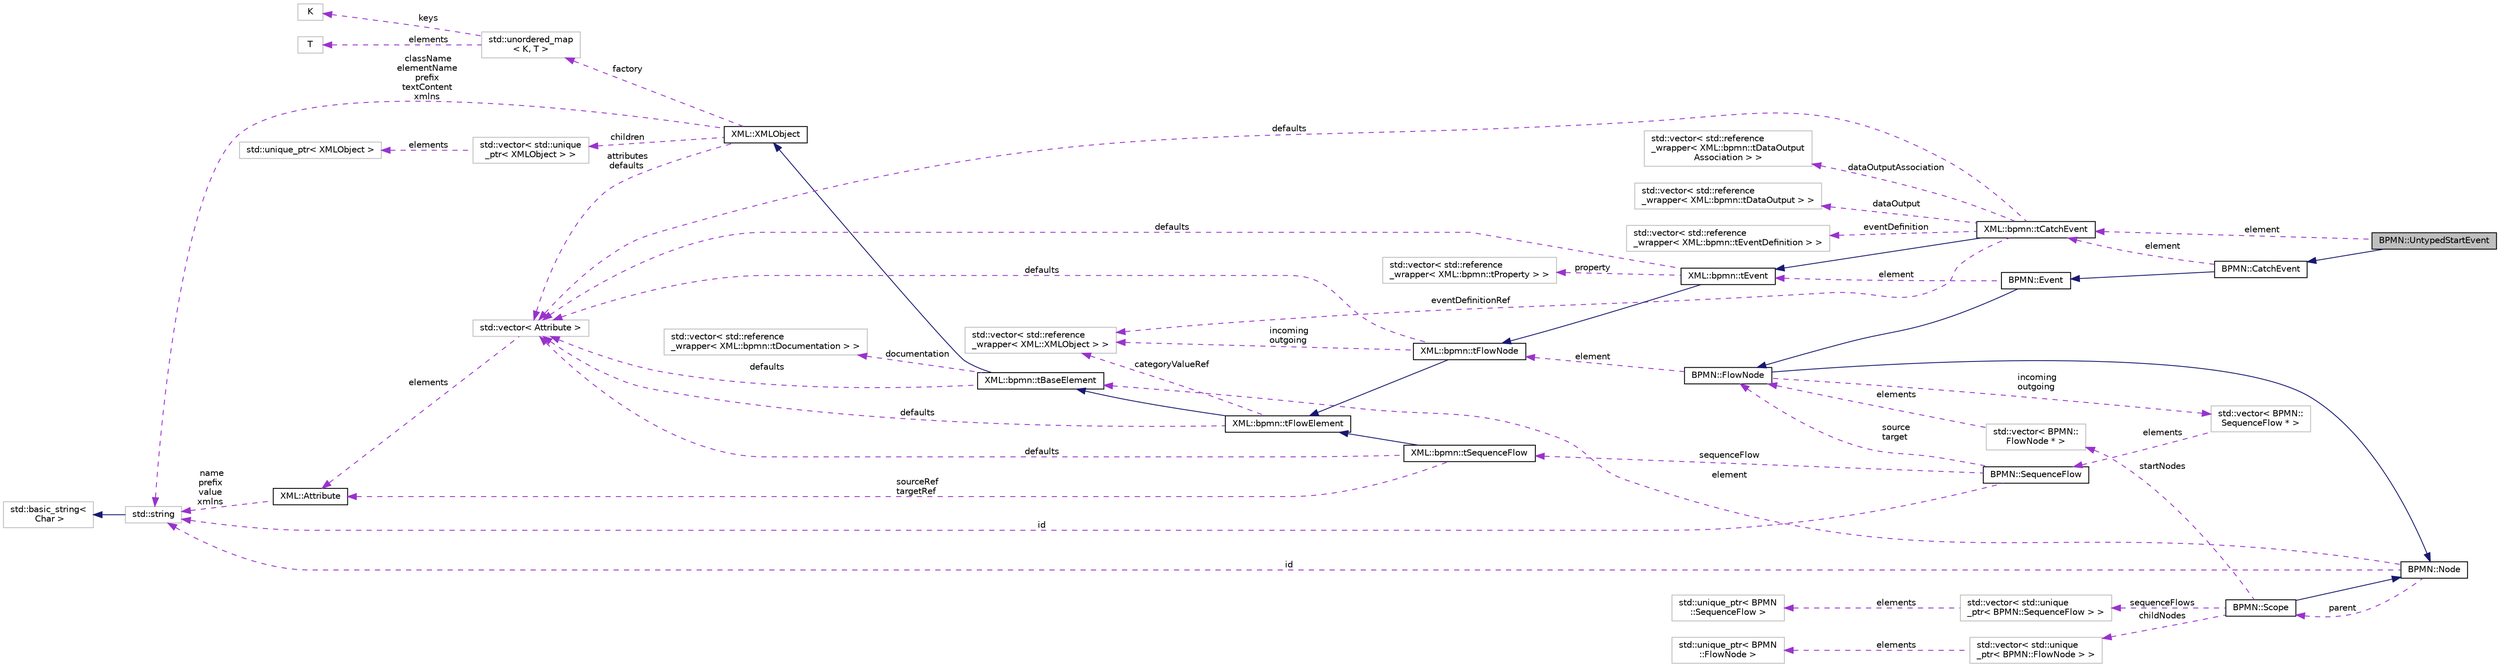 digraph "BPMN::UntypedStartEvent"
{
 // LATEX_PDF_SIZE
  edge [fontname="Helvetica",fontsize="10",labelfontname="Helvetica",labelfontsize="10"];
  node [fontname="Helvetica",fontsize="10",shape=record];
  rankdir="LR";
  Node1 [label="BPMN::UntypedStartEvent",height=0.2,width=0.4,color="black", fillcolor="grey75", style="filled", fontcolor="black",tooltip=" "];
  Node2 -> Node1 [dir="back",color="midnightblue",fontsize="10",style="solid",fontname="Helvetica"];
  Node2 [label="BPMN::CatchEvent",height=0.2,width=0.4,color="black", fillcolor="white", style="filled",URL="$classBPMN_1_1CatchEvent.html",tooltip=" "];
  Node3 -> Node2 [dir="back",color="midnightblue",fontsize="10",style="solid",fontname="Helvetica"];
  Node3 [label="BPMN::Event",height=0.2,width=0.4,color="black", fillcolor="white", style="filled",URL="$classBPMN_1_1Event.html",tooltip=" "];
  Node4 -> Node3 [dir="back",color="midnightblue",fontsize="10",style="solid",fontname="Helvetica"];
  Node4 [label="BPMN::FlowNode",height=0.2,width=0.4,color="black", fillcolor="white", style="filled",URL="$classBPMN_1_1FlowNode.html",tooltip=" "];
  Node5 -> Node4 [dir="back",color="midnightblue",fontsize="10",style="solid",fontname="Helvetica"];
  Node5 [label="BPMN::Node",height=0.2,width=0.4,color="black", fillcolor="white", style="filled",URL="$classBPMN_1_1Node.html",tooltip="Represents a node in a BPMN process."];
  Node6 -> Node5 [dir="back",color="darkorchid3",fontsize="10",style="dashed",label=" element" ,fontname="Helvetica"];
  Node6 [label="XML::bpmn::tBaseElement",height=0.2,width=0.4,color="black", fillcolor="white", style="filled",URL="$classXML_1_1bpmn_1_1tBaseElement.html",tooltip=" "];
  Node7 -> Node6 [dir="back",color="midnightblue",fontsize="10",style="solid",fontname="Helvetica"];
  Node7 [label="XML::XMLObject",height=0.2,width=0.4,color="black", fillcolor="white", style="filled",URL="$classXML_1_1XMLObject.html",tooltip=" "];
  Node8 -> Node7 [dir="back",color="darkorchid3",fontsize="10",style="dashed",label=" attributes\ndefaults" ,fontname="Helvetica"];
  Node8 [label="std::vector\< Attribute \>",height=0.2,width=0.4,color="grey75", fillcolor="white", style="filled",tooltip=" "];
  Node9 -> Node8 [dir="back",color="darkorchid3",fontsize="10",style="dashed",label=" elements" ,fontname="Helvetica"];
  Node9 [label="XML::Attribute",height=0.2,width=0.4,color="black", fillcolor="white", style="filled",URL="$structXML_1_1Attribute.html",tooltip=" "];
  Node10 -> Node9 [dir="back",color="darkorchid3",fontsize="10",style="dashed",label=" name\nprefix\nvalue\nxmlns" ,fontname="Helvetica"];
  Node10 [label="std::string",height=0.2,width=0.4,color="grey75", fillcolor="white", style="filled",tooltip=" "];
  Node11 -> Node10 [dir="back",color="midnightblue",fontsize="10",style="solid",fontname="Helvetica"];
  Node11 [label="std::basic_string\<\l Char \>",height=0.2,width=0.4,color="grey75", fillcolor="white", style="filled",tooltip=" "];
  Node10 -> Node7 [dir="back",color="darkorchid3",fontsize="10",style="dashed",label=" className\nelementName\nprefix\ntextContent\nxmlns" ,fontname="Helvetica"];
  Node12 -> Node7 [dir="back",color="darkorchid3",fontsize="10",style="dashed",label=" children" ,fontname="Helvetica"];
  Node12 [label="std::vector\< std::unique\l_ptr\< XMLObject \> \>",height=0.2,width=0.4,color="grey75", fillcolor="white", style="filled",tooltip=" "];
  Node13 -> Node12 [dir="back",color="darkorchid3",fontsize="10",style="dashed",label=" elements" ,fontname="Helvetica"];
  Node13 [label="std::unique_ptr\< XMLObject \>",height=0.2,width=0.4,color="grey75", fillcolor="white", style="filled",tooltip=" "];
  Node14 -> Node7 [dir="back",color="darkorchid3",fontsize="10",style="dashed",label=" factory" ,fontname="Helvetica"];
  Node14 [label="std::unordered_map\l\< K, T \>",height=0.2,width=0.4,color="grey75", fillcolor="white", style="filled",tooltip=" "];
  Node15 -> Node14 [dir="back",color="darkorchid3",fontsize="10",style="dashed",label=" keys" ,fontname="Helvetica"];
  Node15 [label="K",height=0.2,width=0.4,color="grey75", fillcolor="white", style="filled",tooltip=" "];
  Node16 -> Node14 [dir="back",color="darkorchid3",fontsize="10",style="dashed",label=" elements" ,fontname="Helvetica"];
  Node16 [label="T",height=0.2,width=0.4,color="grey75", fillcolor="white", style="filled",tooltip=" "];
  Node17 -> Node6 [dir="back",color="darkorchid3",fontsize="10",style="dashed",label=" documentation" ,fontname="Helvetica"];
  Node17 [label="std::vector\< std::reference\l_wrapper\< XML::bpmn::tDocumentation \> \>",height=0.2,width=0.4,color="grey75", fillcolor="white", style="filled",tooltip=" "];
  Node8 -> Node6 [dir="back",color="darkorchid3",fontsize="10",style="dashed",label=" defaults" ,fontname="Helvetica"];
  Node18 -> Node5 [dir="back",color="darkorchid3",fontsize="10",style="dashed",label=" parent" ,fontname="Helvetica"];
  Node18 [label="BPMN::Scope",height=0.2,width=0.4,color="black", fillcolor="white", style="filled",URL="$classBPMN_1_1Scope.html",tooltip=" "];
  Node5 -> Node18 [dir="back",color="midnightblue",fontsize="10",style="solid",fontname="Helvetica"];
  Node19 -> Node18 [dir="back",color="darkorchid3",fontsize="10",style="dashed",label=" childNodes" ,fontname="Helvetica"];
  Node19 [label="std::vector\< std::unique\l_ptr\< BPMN::FlowNode \> \>",height=0.2,width=0.4,color="grey75", fillcolor="white", style="filled",tooltip=" "];
  Node20 -> Node19 [dir="back",color="darkorchid3",fontsize="10",style="dashed",label=" elements" ,fontname="Helvetica"];
  Node20 [label="std::unique_ptr\< BPMN\l::FlowNode \>",height=0.2,width=0.4,color="grey75", fillcolor="white", style="filled",tooltip=" "];
  Node21 -> Node18 [dir="back",color="darkorchid3",fontsize="10",style="dashed",label=" startNodes" ,fontname="Helvetica"];
  Node21 [label="std::vector\< BPMN::\lFlowNode * \>",height=0.2,width=0.4,color="grey75", fillcolor="white", style="filled",tooltip=" "];
  Node4 -> Node21 [dir="back",color="darkorchid3",fontsize="10",style="dashed",label=" elements" ,fontname="Helvetica"];
  Node22 -> Node18 [dir="back",color="darkorchid3",fontsize="10",style="dashed",label=" sequenceFlows" ,fontname="Helvetica"];
  Node22 [label="std::vector\< std::unique\l_ptr\< BPMN::SequenceFlow \> \>",height=0.2,width=0.4,color="grey75", fillcolor="white", style="filled",tooltip=" "];
  Node23 -> Node22 [dir="back",color="darkorchid3",fontsize="10",style="dashed",label=" elements" ,fontname="Helvetica"];
  Node23 [label="std::unique_ptr\< BPMN\l::SequenceFlow \>",height=0.2,width=0.4,color="grey75", fillcolor="white", style="filled",tooltip=" "];
  Node10 -> Node5 [dir="back",color="darkorchid3",fontsize="10",style="dashed",label=" id" ,fontname="Helvetica"];
  Node24 -> Node4 [dir="back",color="darkorchid3",fontsize="10",style="dashed",label=" incoming\noutgoing" ,fontname="Helvetica"];
  Node24 [label="std::vector\< BPMN::\lSequenceFlow * \>",height=0.2,width=0.4,color="grey75", fillcolor="white", style="filled",tooltip=" "];
  Node25 -> Node24 [dir="back",color="darkorchid3",fontsize="10",style="dashed",label=" elements" ,fontname="Helvetica"];
  Node25 [label="BPMN::SequenceFlow",height=0.2,width=0.4,color="black", fillcolor="white", style="filled",URL="$classBPMN_1_1SequenceFlow.html",tooltip="Represents a sequence flow in a BPMN process."];
  Node4 -> Node25 [dir="back",color="darkorchid3",fontsize="10",style="dashed",label=" source\ntarget" ,fontname="Helvetica"];
  Node26 -> Node25 [dir="back",color="darkorchid3",fontsize="10",style="dashed",label=" sequenceFlow" ,fontname="Helvetica"];
  Node26 [label="XML::bpmn::tSequenceFlow",height=0.2,width=0.4,color="black", fillcolor="white", style="filled",URL="$classXML_1_1bpmn_1_1tSequenceFlow.html",tooltip=" "];
  Node27 -> Node26 [dir="back",color="midnightblue",fontsize="10",style="solid",fontname="Helvetica"];
  Node27 [label="XML::bpmn::tFlowElement",height=0.2,width=0.4,color="black", fillcolor="white", style="filled",URL="$classXML_1_1bpmn_1_1tFlowElement.html",tooltip=" "];
  Node6 -> Node27 [dir="back",color="midnightblue",fontsize="10",style="solid",fontname="Helvetica"];
  Node8 -> Node27 [dir="back",color="darkorchid3",fontsize="10",style="dashed",label=" defaults" ,fontname="Helvetica"];
  Node28 -> Node27 [dir="back",color="darkorchid3",fontsize="10",style="dashed",label=" categoryValueRef" ,fontname="Helvetica"];
  Node28 [label="std::vector\< std::reference\l_wrapper\< XML::XMLObject \> \>",height=0.2,width=0.4,color="grey75", fillcolor="white", style="filled",tooltip=" "];
  Node9 -> Node26 [dir="back",color="darkorchid3",fontsize="10",style="dashed",label=" sourceRef\ntargetRef" ,fontname="Helvetica"];
  Node8 -> Node26 [dir="back",color="darkorchid3",fontsize="10",style="dashed",label=" defaults" ,fontname="Helvetica"];
  Node10 -> Node25 [dir="back",color="darkorchid3",fontsize="10",style="dashed",label=" id" ,fontname="Helvetica"];
  Node29 -> Node4 [dir="back",color="darkorchid3",fontsize="10",style="dashed",label=" element" ,fontname="Helvetica"];
  Node29 [label="XML::bpmn::tFlowNode",height=0.2,width=0.4,color="black", fillcolor="white", style="filled",URL="$classXML_1_1bpmn_1_1tFlowNode.html",tooltip=" "];
  Node27 -> Node29 [dir="back",color="midnightblue",fontsize="10",style="solid",fontname="Helvetica"];
  Node8 -> Node29 [dir="back",color="darkorchid3",fontsize="10",style="dashed",label=" defaults" ,fontname="Helvetica"];
  Node28 -> Node29 [dir="back",color="darkorchid3",fontsize="10",style="dashed",label=" incoming\noutgoing" ,fontname="Helvetica"];
  Node30 -> Node3 [dir="back",color="darkorchid3",fontsize="10",style="dashed",label=" element" ,fontname="Helvetica"];
  Node30 [label="XML::bpmn::tEvent",height=0.2,width=0.4,color="black", fillcolor="white", style="filled",URL="$classXML_1_1bpmn_1_1tEvent.html",tooltip=" "];
  Node29 -> Node30 [dir="back",color="midnightblue",fontsize="10",style="solid",fontname="Helvetica"];
  Node31 -> Node30 [dir="back",color="darkorchid3",fontsize="10",style="dashed",label=" property" ,fontname="Helvetica"];
  Node31 [label="std::vector\< std::reference\l_wrapper\< XML::bpmn::tProperty \> \>",height=0.2,width=0.4,color="grey75", fillcolor="white", style="filled",tooltip=" "];
  Node8 -> Node30 [dir="back",color="darkorchid3",fontsize="10",style="dashed",label=" defaults" ,fontname="Helvetica"];
  Node32 -> Node2 [dir="back",color="darkorchid3",fontsize="10",style="dashed",label=" element" ,fontname="Helvetica"];
  Node32 [label="XML::bpmn::tCatchEvent",height=0.2,width=0.4,color="black", fillcolor="white", style="filled",URL="$classXML_1_1bpmn_1_1tCatchEvent.html",tooltip=" "];
  Node30 -> Node32 [dir="back",color="midnightblue",fontsize="10",style="solid",fontname="Helvetica"];
  Node8 -> Node32 [dir="back",color="darkorchid3",fontsize="10",style="dashed",label=" defaults" ,fontname="Helvetica"];
  Node33 -> Node32 [dir="back",color="darkorchid3",fontsize="10",style="dashed",label=" dataOutputAssociation" ,fontname="Helvetica"];
  Node33 [label="std::vector\< std::reference\l_wrapper\< XML::bpmn::tDataOutput\lAssociation \> \>",height=0.2,width=0.4,color="grey75", fillcolor="white", style="filled",tooltip=" "];
  Node28 -> Node32 [dir="back",color="darkorchid3",fontsize="10",style="dashed",label=" eventDefinitionRef" ,fontname="Helvetica"];
  Node34 -> Node32 [dir="back",color="darkorchid3",fontsize="10",style="dashed",label=" dataOutput" ,fontname="Helvetica"];
  Node34 [label="std::vector\< std::reference\l_wrapper\< XML::bpmn::tDataOutput \> \>",height=0.2,width=0.4,color="grey75", fillcolor="white", style="filled",tooltip=" "];
  Node35 -> Node32 [dir="back",color="darkorchid3",fontsize="10",style="dashed",label=" eventDefinition" ,fontname="Helvetica"];
  Node35 [label="std::vector\< std::reference\l_wrapper\< XML::bpmn::tEventDefinition \> \>",height=0.2,width=0.4,color="grey75", fillcolor="white", style="filled",tooltip=" "];
  Node32 -> Node1 [dir="back",color="darkorchid3",fontsize="10",style="dashed",label=" element" ,fontname="Helvetica"];
}

